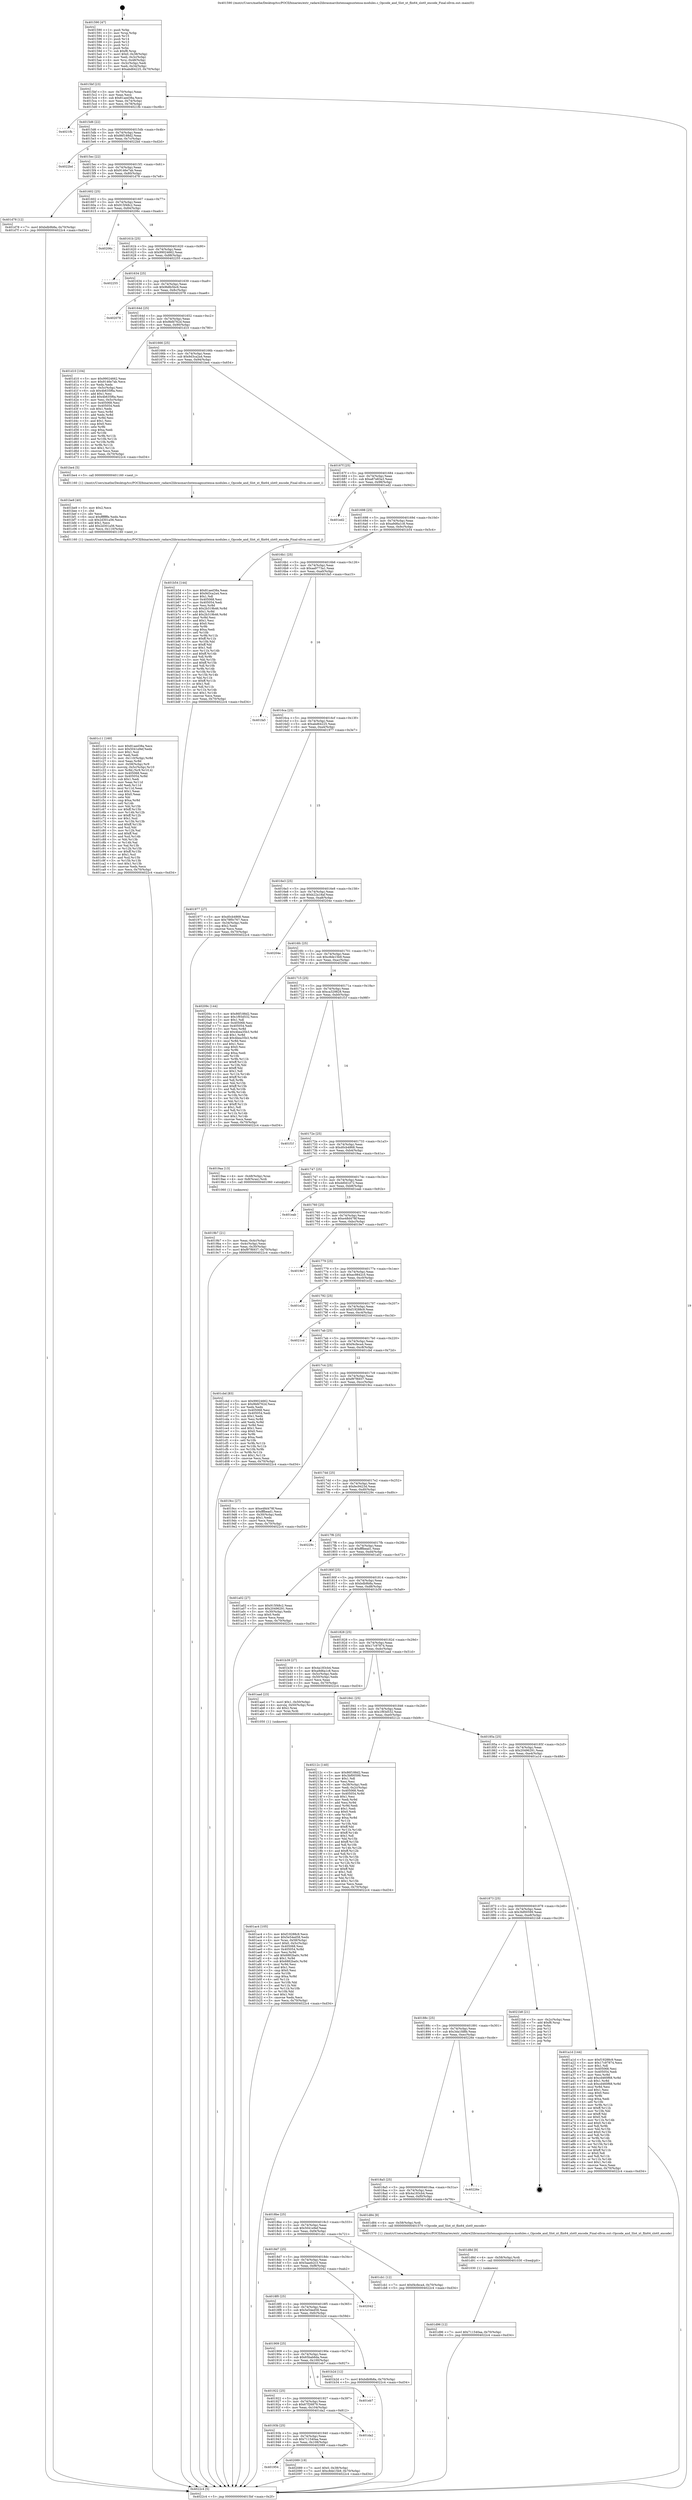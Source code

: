 digraph "0x401590" {
  label = "0x401590 (/mnt/c/Users/mathe/Desktop/tcc/POCII/binaries/extr_radare2librasmarchxtensagnuxtensa-modules.c_Opcode_and_Slot_xt_flix64_slot0_encode_Final-ollvm.out::main(0))"
  labelloc = "t"
  node[shape=record]

  Entry [label="",width=0.3,height=0.3,shape=circle,fillcolor=black,style=filled]
  "0x4015bf" [label="{
     0x4015bf [23]\l
     | [instrs]\l
     &nbsp;&nbsp;0x4015bf \<+3\>: mov -0x70(%rbp),%eax\l
     &nbsp;&nbsp;0x4015c2 \<+2\>: mov %eax,%ecx\l
     &nbsp;&nbsp;0x4015c4 \<+6\>: sub $0x81aed38a,%ecx\l
     &nbsp;&nbsp;0x4015ca \<+3\>: mov %eax,-0x74(%rbp)\l
     &nbsp;&nbsp;0x4015cd \<+3\>: mov %ecx,-0x78(%rbp)\l
     &nbsp;&nbsp;0x4015d0 \<+6\>: je 00000000004021fb \<main+0xc6b\>\l
  }"]
  "0x4021fb" [label="{
     0x4021fb\l
  }", style=dashed]
  "0x4015d6" [label="{
     0x4015d6 [22]\l
     | [instrs]\l
     &nbsp;&nbsp;0x4015d6 \<+5\>: jmp 00000000004015db \<main+0x4b\>\l
     &nbsp;&nbsp;0x4015db \<+3\>: mov -0x74(%rbp),%eax\l
     &nbsp;&nbsp;0x4015de \<+5\>: sub $0x86f188d2,%eax\l
     &nbsp;&nbsp;0x4015e3 \<+3\>: mov %eax,-0x7c(%rbp)\l
     &nbsp;&nbsp;0x4015e6 \<+6\>: je 00000000004022bd \<main+0xd2d\>\l
  }"]
  Exit [label="",width=0.3,height=0.3,shape=circle,fillcolor=black,style=filled,peripheries=2]
  "0x4022bd" [label="{
     0x4022bd\l
  }", style=dashed]
  "0x4015ec" [label="{
     0x4015ec [22]\l
     | [instrs]\l
     &nbsp;&nbsp;0x4015ec \<+5\>: jmp 00000000004015f1 \<main+0x61\>\l
     &nbsp;&nbsp;0x4015f1 \<+3\>: mov -0x74(%rbp),%eax\l
     &nbsp;&nbsp;0x4015f4 \<+5\>: sub $0x9146e7ab,%eax\l
     &nbsp;&nbsp;0x4015f9 \<+3\>: mov %eax,-0x80(%rbp)\l
     &nbsp;&nbsp;0x4015fc \<+6\>: je 0000000000401d78 \<main+0x7e8\>\l
  }"]
  "0x401954" [label="{
     0x401954\l
  }", style=dashed]
  "0x401d78" [label="{
     0x401d78 [12]\l
     | [instrs]\l
     &nbsp;&nbsp;0x401d78 \<+7\>: movl $0xbdb9b8a,-0x70(%rbp)\l
     &nbsp;&nbsp;0x401d7f \<+5\>: jmp 00000000004022c4 \<main+0xd34\>\l
  }"]
  "0x401602" [label="{
     0x401602 [25]\l
     | [instrs]\l
     &nbsp;&nbsp;0x401602 \<+5\>: jmp 0000000000401607 \<main+0x77\>\l
     &nbsp;&nbsp;0x401607 \<+3\>: mov -0x74(%rbp),%eax\l
     &nbsp;&nbsp;0x40160a \<+5\>: sub $0x915f48c2,%eax\l
     &nbsp;&nbsp;0x40160f \<+6\>: mov %eax,-0x84(%rbp)\l
     &nbsp;&nbsp;0x401615 \<+6\>: je 000000000040206c \<main+0xadc\>\l
  }"]
  "0x402089" [label="{
     0x402089 [19]\l
     | [instrs]\l
     &nbsp;&nbsp;0x402089 \<+7\>: movl $0x0,-0x38(%rbp)\l
     &nbsp;&nbsp;0x402090 \<+7\>: movl $0xc8de15b9,-0x70(%rbp)\l
     &nbsp;&nbsp;0x402097 \<+5\>: jmp 00000000004022c4 \<main+0xd34\>\l
  }"]
  "0x40206c" [label="{
     0x40206c\l
  }", style=dashed]
  "0x40161b" [label="{
     0x40161b [25]\l
     | [instrs]\l
     &nbsp;&nbsp;0x40161b \<+5\>: jmp 0000000000401620 \<main+0x90\>\l
     &nbsp;&nbsp;0x401620 \<+3\>: mov -0x74(%rbp),%eax\l
     &nbsp;&nbsp;0x401623 \<+5\>: sub $0x99024662,%eax\l
     &nbsp;&nbsp;0x401628 \<+6\>: mov %eax,-0x88(%rbp)\l
     &nbsp;&nbsp;0x40162e \<+6\>: je 0000000000402255 \<main+0xcc5\>\l
  }"]
  "0x40193b" [label="{
     0x40193b [25]\l
     | [instrs]\l
     &nbsp;&nbsp;0x40193b \<+5\>: jmp 0000000000401940 \<main+0x3b0\>\l
     &nbsp;&nbsp;0x401940 \<+3\>: mov -0x74(%rbp),%eax\l
     &nbsp;&nbsp;0x401943 \<+5\>: sub $0x711540aa,%eax\l
     &nbsp;&nbsp;0x401948 \<+6\>: mov %eax,-0x108(%rbp)\l
     &nbsp;&nbsp;0x40194e \<+6\>: je 0000000000402089 \<main+0xaf9\>\l
  }"]
  "0x402255" [label="{
     0x402255\l
  }", style=dashed]
  "0x401634" [label="{
     0x401634 [25]\l
     | [instrs]\l
     &nbsp;&nbsp;0x401634 \<+5\>: jmp 0000000000401639 \<main+0xa9\>\l
     &nbsp;&nbsp;0x401639 \<+3\>: mov -0x74(%rbp),%eax\l
     &nbsp;&nbsp;0x40163c \<+5\>: sub $0x9b8b5bc6,%eax\l
     &nbsp;&nbsp;0x401641 \<+6\>: mov %eax,-0x8c(%rbp)\l
     &nbsp;&nbsp;0x401647 \<+6\>: je 0000000000402078 \<main+0xae8\>\l
  }"]
  "0x401da2" [label="{
     0x401da2\l
  }", style=dashed]
  "0x402078" [label="{
     0x402078\l
  }", style=dashed]
  "0x40164d" [label="{
     0x40164d [25]\l
     | [instrs]\l
     &nbsp;&nbsp;0x40164d \<+5\>: jmp 0000000000401652 \<main+0xc2\>\l
     &nbsp;&nbsp;0x401652 \<+3\>: mov -0x74(%rbp),%eax\l
     &nbsp;&nbsp;0x401655 \<+5\>: sub $0x9bfd762d,%eax\l
     &nbsp;&nbsp;0x40165a \<+6\>: mov %eax,-0x90(%rbp)\l
     &nbsp;&nbsp;0x401660 \<+6\>: je 0000000000401d10 \<main+0x780\>\l
  }"]
  "0x401922" [label="{
     0x401922 [25]\l
     | [instrs]\l
     &nbsp;&nbsp;0x401922 \<+5\>: jmp 0000000000401927 \<main+0x397\>\l
     &nbsp;&nbsp;0x401927 \<+3\>: mov -0x74(%rbp),%eax\l
     &nbsp;&nbsp;0x40192a \<+5\>: sub $0x67f26879,%eax\l
     &nbsp;&nbsp;0x40192f \<+6\>: mov %eax,-0x104(%rbp)\l
     &nbsp;&nbsp;0x401935 \<+6\>: je 0000000000401da2 \<main+0x812\>\l
  }"]
  "0x401d10" [label="{
     0x401d10 [104]\l
     | [instrs]\l
     &nbsp;&nbsp;0x401d10 \<+5\>: mov $0x99024662,%eax\l
     &nbsp;&nbsp;0x401d15 \<+5\>: mov $0x9146e7ab,%ecx\l
     &nbsp;&nbsp;0x401d1a \<+2\>: xor %edx,%edx\l
     &nbsp;&nbsp;0x401d1c \<+3\>: mov -0x5c(%rbp),%esi\l
     &nbsp;&nbsp;0x401d1f \<+6\>: sub $0x4b635f6a,%esi\l
     &nbsp;&nbsp;0x401d25 \<+3\>: add $0x1,%esi\l
     &nbsp;&nbsp;0x401d28 \<+6\>: add $0x4b635f6a,%esi\l
     &nbsp;&nbsp;0x401d2e \<+3\>: mov %esi,-0x5c(%rbp)\l
     &nbsp;&nbsp;0x401d31 \<+7\>: mov 0x405068,%esi\l
     &nbsp;&nbsp;0x401d38 \<+7\>: mov 0x405054,%edi\l
     &nbsp;&nbsp;0x401d3f \<+3\>: sub $0x1,%edx\l
     &nbsp;&nbsp;0x401d42 \<+3\>: mov %esi,%r8d\l
     &nbsp;&nbsp;0x401d45 \<+3\>: add %edx,%r8d\l
     &nbsp;&nbsp;0x401d48 \<+4\>: imul %r8d,%esi\l
     &nbsp;&nbsp;0x401d4c \<+3\>: and $0x1,%esi\l
     &nbsp;&nbsp;0x401d4f \<+3\>: cmp $0x0,%esi\l
     &nbsp;&nbsp;0x401d52 \<+4\>: sete %r9b\l
     &nbsp;&nbsp;0x401d56 \<+3\>: cmp $0xa,%edi\l
     &nbsp;&nbsp;0x401d59 \<+4\>: setl %r10b\l
     &nbsp;&nbsp;0x401d5d \<+3\>: mov %r9b,%r11b\l
     &nbsp;&nbsp;0x401d60 \<+3\>: and %r10b,%r11b\l
     &nbsp;&nbsp;0x401d63 \<+3\>: xor %r10b,%r9b\l
     &nbsp;&nbsp;0x401d66 \<+3\>: or %r9b,%r11b\l
     &nbsp;&nbsp;0x401d69 \<+4\>: test $0x1,%r11b\l
     &nbsp;&nbsp;0x401d6d \<+3\>: cmovne %ecx,%eax\l
     &nbsp;&nbsp;0x401d70 \<+3\>: mov %eax,-0x70(%rbp)\l
     &nbsp;&nbsp;0x401d73 \<+5\>: jmp 00000000004022c4 \<main+0xd34\>\l
  }"]
  "0x401666" [label="{
     0x401666 [25]\l
     | [instrs]\l
     &nbsp;&nbsp;0x401666 \<+5\>: jmp 000000000040166b \<main+0xdb\>\l
     &nbsp;&nbsp;0x40166b \<+3\>: mov -0x74(%rbp),%eax\l
     &nbsp;&nbsp;0x40166e \<+5\>: sub $0x9d3ca2a4,%eax\l
     &nbsp;&nbsp;0x401673 \<+6\>: mov %eax,-0x94(%rbp)\l
     &nbsp;&nbsp;0x401679 \<+6\>: je 0000000000401be4 \<main+0x654\>\l
  }"]
  "0x401eb7" [label="{
     0x401eb7\l
  }", style=dashed]
  "0x401be4" [label="{
     0x401be4 [5]\l
     | [instrs]\l
     &nbsp;&nbsp;0x401be4 \<+5\>: call 0000000000401160 \<next_i\>\l
     | [calls]\l
     &nbsp;&nbsp;0x401160 \{1\} (/mnt/c/Users/mathe/Desktop/tcc/POCII/binaries/extr_radare2librasmarchxtensagnuxtensa-modules.c_Opcode_and_Slot_xt_flix64_slot0_encode_Final-ollvm.out::next_i)\l
  }"]
  "0x40167f" [label="{
     0x40167f [25]\l
     | [instrs]\l
     &nbsp;&nbsp;0x40167f \<+5\>: jmp 0000000000401684 \<main+0xf4\>\l
     &nbsp;&nbsp;0x401684 \<+3\>: mov -0x74(%rbp),%eax\l
     &nbsp;&nbsp;0x401687 \<+5\>: sub $0xa87e83a3,%eax\l
     &nbsp;&nbsp;0x40168c \<+6\>: mov %eax,-0x98(%rbp)\l
     &nbsp;&nbsp;0x401692 \<+6\>: je 0000000000401ed2 \<main+0x942\>\l
  }"]
  "0x401d96" [label="{
     0x401d96 [12]\l
     | [instrs]\l
     &nbsp;&nbsp;0x401d96 \<+7\>: movl $0x711540aa,-0x70(%rbp)\l
     &nbsp;&nbsp;0x401d9d \<+5\>: jmp 00000000004022c4 \<main+0xd34\>\l
  }"]
  "0x401ed2" [label="{
     0x401ed2\l
  }", style=dashed]
  "0x401698" [label="{
     0x401698 [25]\l
     | [instrs]\l
     &nbsp;&nbsp;0x401698 \<+5\>: jmp 000000000040169d \<main+0x10d\>\l
     &nbsp;&nbsp;0x40169d \<+3\>: mov -0x74(%rbp),%eax\l
     &nbsp;&nbsp;0x4016a0 \<+5\>: sub $0xa9d6a1c8,%eax\l
     &nbsp;&nbsp;0x4016a5 \<+6\>: mov %eax,-0x9c(%rbp)\l
     &nbsp;&nbsp;0x4016ab \<+6\>: je 0000000000401b54 \<main+0x5c4\>\l
  }"]
  "0x401d8d" [label="{
     0x401d8d [9]\l
     | [instrs]\l
     &nbsp;&nbsp;0x401d8d \<+4\>: mov -0x58(%rbp),%rdi\l
     &nbsp;&nbsp;0x401d91 \<+5\>: call 0000000000401030 \<free@plt\>\l
     | [calls]\l
     &nbsp;&nbsp;0x401030 \{1\} (unknown)\l
  }"]
  "0x401b54" [label="{
     0x401b54 [144]\l
     | [instrs]\l
     &nbsp;&nbsp;0x401b54 \<+5\>: mov $0x81aed38a,%eax\l
     &nbsp;&nbsp;0x401b59 \<+5\>: mov $0x9d3ca2a4,%ecx\l
     &nbsp;&nbsp;0x401b5e \<+2\>: mov $0x1,%dl\l
     &nbsp;&nbsp;0x401b60 \<+7\>: mov 0x405068,%esi\l
     &nbsp;&nbsp;0x401b67 \<+7\>: mov 0x405054,%edi\l
     &nbsp;&nbsp;0x401b6e \<+3\>: mov %esi,%r8d\l
     &nbsp;&nbsp;0x401b71 \<+7\>: sub $0x2b319b46,%r8d\l
     &nbsp;&nbsp;0x401b78 \<+4\>: sub $0x1,%r8d\l
     &nbsp;&nbsp;0x401b7c \<+7\>: add $0x2b319b46,%r8d\l
     &nbsp;&nbsp;0x401b83 \<+4\>: imul %r8d,%esi\l
     &nbsp;&nbsp;0x401b87 \<+3\>: and $0x1,%esi\l
     &nbsp;&nbsp;0x401b8a \<+3\>: cmp $0x0,%esi\l
     &nbsp;&nbsp;0x401b8d \<+4\>: sete %r9b\l
     &nbsp;&nbsp;0x401b91 \<+3\>: cmp $0xa,%edi\l
     &nbsp;&nbsp;0x401b94 \<+4\>: setl %r10b\l
     &nbsp;&nbsp;0x401b98 \<+3\>: mov %r9b,%r11b\l
     &nbsp;&nbsp;0x401b9b \<+4\>: xor $0xff,%r11b\l
     &nbsp;&nbsp;0x401b9f \<+3\>: mov %r10b,%bl\l
     &nbsp;&nbsp;0x401ba2 \<+3\>: xor $0xff,%bl\l
     &nbsp;&nbsp;0x401ba5 \<+3\>: xor $0x1,%dl\l
     &nbsp;&nbsp;0x401ba8 \<+3\>: mov %r11b,%r14b\l
     &nbsp;&nbsp;0x401bab \<+4\>: and $0xff,%r14b\l
     &nbsp;&nbsp;0x401baf \<+3\>: and %dl,%r9b\l
     &nbsp;&nbsp;0x401bb2 \<+3\>: mov %bl,%r15b\l
     &nbsp;&nbsp;0x401bb5 \<+4\>: and $0xff,%r15b\l
     &nbsp;&nbsp;0x401bb9 \<+3\>: and %dl,%r10b\l
     &nbsp;&nbsp;0x401bbc \<+3\>: or %r9b,%r14b\l
     &nbsp;&nbsp;0x401bbf \<+3\>: or %r10b,%r15b\l
     &nbsp;&nbsp;0x401bc2 \<+3\>: xor %r15b,%r14b\l
     &nbsp;&nbsp;0x401bc5 \<+3\>: or %bl,%r11b\l
     &nbsp;&nbsp;0x401bc8 \<+4\>: xor $0xff,%r11b\l
     &nbsp;&nbsp;0x401bcc \<+3\>: or $0x1,%dl\l
     &nbsp;&nbsp;0x401bcf \<+3\>: and %dl,%r11b\l
     &nbsp;&nbsp;0x401bd2 \<+3\>: or %r11b,%r14b\l
     &nbsp;&nbsp;0x401bd5 \<+4\>: test $0x1,%r14b\l
     &nbsp;&nbsp;0x401bd9 \<+3\>: cmovne %ecx,%eax\l
     &nbsp;&nbsp;0x401bdc \<+3\>: mov %eax,-0x70(%rbp)\l
     &nbsp;&nbsp;0x401bdf \<+5\>: jmp 00000000004022c4 \<main+0xd34\>\l
  }"]
  "0x4016b1" [label="{
     0x4016b1 [25]\l
     | [instrs]\l
     &nbsp;&nbsp;0x4016b1 \<+5\>: jmp 00000000004016b6 \<main+0x126\>\l
     &nbsp;&nbsp;0x4016b6 \<+3\>: mov -0x74(%rbp),%eax\l
     &nbsp;&nbsp;0x4016b9 \<+5\>: sub $0xaa9773a1,%eax\l
     &nbsp;&nbsp;0x4016be \<+6\>: mov %eax,-0xa0(%rbp)\l
     &nbsp;&nbsp;0x4016c4 \<+6\>: je 0000000000401fa5 \<main+0xa15\>\l
  }"]
  "0x401c11" [label="{
     0x401c11 [160]\l
     | [instrs]\l
     &nbsp;&nbsp;0x401c11 \<+5\>: mov $0x81aed38a,%ecx\l
     &nbsp;&nbsp;0x401c16 \<+5\>: mov $0x5041e9ef,%edx\l
     &nbsp;&nbsp;0x401c1b \<+3\>: mov $0x1,%sil\l
     &nbsp;&nbsp;0x401c1e \<+2\>: xor %edi,%edi\l
     &nbsp;&nbsp;0x401c20 \<+7\>: mov -0x110(%rbp),%r8d\l
     &nbsp;&nbsp;0x401c27 \<+4\>: imul %eax,%r8d\l
     &nbsp;&nbsp;0x401c2b \<+4\>: mov -0x58(%rbp),%r9\l
     &nbsp;&nbsp;0x401c2f \<+4\>: movslq -0x5c(%rbp),%r10\l
     &nbsp;&nbsp;0x401c33 \<+4\>: mov %r8d,(%r9,%r10,4)\l
     &nbsp;&nbsp;0x401c37 \<+7\>: mov 0x405068,%eax\l
     &nbsp;&nbsp;0x401c3e \<+8\>: mov 0x405054,%r8d\l
     &nbsp;&nbsp;0x401c46 \<+3\>: sub $0x1,%edi\l
     &nbsp;&nbsp;0x401c49 \<+3\>: mov %eax,%r11d\l
     &nbsp;&nbsp;0x401c4c \<+3\>: add %edi,%r11d\l
     &nbsp;&nbsp;0x401c4f \<+4\>: imul %r11d,%eax\l
     &nbsp;&nbsp;0x401c53 \<+3\>: and $0x1,%eax\l
     &nbsp;&nbsp;0x401c56 \<+3\>: cmp $0x0,%eax\l
     &nbsp;&nbsp;0x401c59 \<+3\>: sete %bl\l
     &nbsp;&nbsp;0x401c5c \<+4\>: cmp $0xa,%r8d\l
     &nbsp;&nbsp;0x401c60 \<+4\>: setl %r14b\l
     &nbsp;&nbsp;0x401c64 \<+3\>: mov %bl,%r15b\l
     &nbsp;&nbsp;0x401c67 \<+4\>: xor $0xff,%r15b\l
     &nbsp;&nbsp;0x401c6b \<+3\>: mov %r14b,%r12b\l
     &nbsp;&nbsp;0x401c6e \<+4\>: xor $0xff,%r12b\l
     &nbsp;&nbsp;0x401c72 \<+4\>: xor $0x1,%sil\l
     &nbsp;&nbsp;0x401c76 \<+3\>: mov %r15b,%r13b\l
     &nbsp;&nbsp;0x401c79 \<+4\>: and $0xff,%r13b\l
     &nbsp;&nbsp;0x401c7d \<+3\>: and %sil,%bl\l
     &nbsp;&nbsp;0x401c80 \<+3\>: mov %r12b,%al\l
     &nbsp;&nbsp;0x401c83 \<+2\>: and $0xff,%al\l
     &nbsp;&nbsp;0x401c85 \<+3\>: and %sil,%r14b\l
     &nbsp;&nbsp;0x401c88 \<+3\>: or %bl,%r13b\l
     &nbsp;&nbsp;0x401c8b \<+3\>: or %r14b,%al\l
     &nbsp;&nbsp;0x401c8e \<+3\>: xor %al,%r13b\l
     &nbsp;&nbsp;0x401c91 \<+3\>: or %r12b,%r15b\l
     &nbsp;&nbsp;0x401c94 \<+4\>: xor $0xff,%r15b\l
     &nbsp;&nbsp;0x401c98 \<+4\>: or $0x1,%sil\l
     &nbsp;&nbsp;0x401c9c \<+3\>: and %sil,%r15b\l
     &nbsp;&nbsp;0x401c9f \<+3\>: or %r15b,%r13b\l
     &nbsp;&nbsp;0x401ca2 \<+4\>: test $0x1,%r13b\l
     &nbsp;&nbsp;0x401ca6 \<+3\>: cmovne %edx,%ecx\l
     &nbsp;&nbsp;0x401ca9 \<+3\>: mov %ecx,-0x70(%rbp)\l
     &nbsp;&nbsp;0x401cac \<+5\>: jmp 00000000004022c4 \<main+0xd34\>\l
  }"]
  "0x401fa5" [label="{
     0x401fa5\l
  }", style=dashed]
  "0x4016ca" [label="{
     0x4016ca [25]\l
     | [instrs]\l
     &nbsp;&nbsp;0x4016ca \<+5\>: jmp 00000000004016cf \<main+0x13f\>\l
     &nbsp;&nbsp;0x4016cf \<+3\>: mov -0x74(%rbp),%eax\l
     &nbsp;&nbsp;0x4016d2 \<+5\>: sub $0xabd64225,%eax\l
     &nbsp;&nbsp;0x4016d7 \<+6\>: mov %eax,-0xa4(%rbp)\l
     &nbsp;&nbsp;0x4016dd \<+6\>: je 0000000000401977 \<main+0x3e7\>\l
  }"]
  "0x401be9" [label="{
     0x401be9 [40]\l
     | [instrs]\l
     &nbsp;&nbsp;0x401be9 \<+5\>: mov $0x2,%ecx\l
     &nbsp;&nbsp;0x401bee \<+1\>: cltd\l
     &nbsp;&nbsp;0x401bef \<+2\>: idiv %ecx\l
     &nbsp;&nbsp;0x401bf1 \<+6\>: imul $0xfffffffe,%edx,%ecx\l
     &nbsp;&nbsp;0x401bf7 \<+6\>: sub $0x2d301a56,%ecx\l
     &nbsp;&nbsp;0x401bfd \<+3\>: add $0x1,%ecx\l
     &nbsp;&nbsp;0x401c00 \<+6\>: add $0x2d301a56,%ecx\l
     &nbsp;&nbsp;0x401c06 \<+6\>: mov %ecx,-0x110(%rbp)\l
     &nbsp;&nbsp;0x401c0c \<+5\>: call 0000000000401160 \<next_i\>\l
     | [calls]\l
     &nbsp;&nbsp;0x401160 \{1\} (/mnt/c/Users/mathe/Desktop/tcc/POCII/binaries/extr_radare2librasmarchxtensagnuxtensa-modules.c_Opcode_and_Slot_xt_flix64_slot0_encode_Final-ollvm.out::next_i)\l
  }"]
  "0x401977" [label="{
     0x401977 [27]\l
     | [instrs]\l
     &nbsp;&nbsp;0x401977 \<+5\>: mov $0xd0cb4868,%eax\l
     &nbsp;&nbsp;0x40197c \<+5\>: mov $0x78f0c767,%ecx\l
     &nbsp;&nbsp;0x401981 \<+3\>: mov -0x34(%rbp),%edx\l
     &nbsp;&nbsp;0x401984 \<+3\>: cmp $0x2,%edx\l
     &nbsp;&nbsp;0x401987 \<+3\>: cmovne %ecx,%eax\l
     &nbsp;&nbsp;0x40198a \<+3\>: mov %eax,-0x70(%rbp)\l
     &nbsp;&nbsp;0x40198d \<+5\>: jmp 00000000004022c4 \<main+0xd34\>\l
  }"]
  "0x4016e3" [label="{
     0x4016e3 [25]\l
     | [instrs]\l
     &nbsp;&nbsp;0x4016e3 \<+5\>: jmp 00000000004016e8 \<main+0x158\>\l
     &nbsp;&nbsp;0x4016e8 \<+3\>: mov -0x74(%rbp),%eax\l
     &nbsp;&nbsp;0x4016eb \<+5\>: sub $0xb22a18af,%eax\l
     &nbsp;&nbsp;0x4016f0 \<+6\>: mov %eax,-0xa8(%rbp)\l
     &nbsp;&nbsp;0x4016f6 \<+6\>: je 000000000040204e \<main+0xabe\>\l
  }"]
  "0x4022c4" [label="{
     0x4022c4 [5]\l
     | [instrs]\l
     &nbsp;&nbsp;0x4022c4 \<+5\>: jmp 00000000004015bf \<main+0x2f\>\l
  }"]
  "0x401590" [label="{
     0x401590 [47]\l
     | [instrs]\l
     &nbsp;&nbsp;0x401590 \<+1\>: push %rbp\l
     &nbsp;&nbsp;0x401591 \<+3\>: mov %rsp,%rbp\l
     &nbsp;&nbsp;0x401594 \<+2\>: push %r15\l
     &nbsp;&nbsp;0x401596 \<+2\>: push %r14\l
     &nbsp;&nbsp;0x401598 \<+2\>: push %r13\l
     &nbsp;&nbsp;0x40159a \<+2\>: push %r12\l
     &nbsp;&nbsp;0x40159c \<+1\>: push %rbx\l
     &nbsp;&nbsp;0x40159d \<+7\>: sub $0xf8,%rsp\l
     &nbsp;&nbsp;0x4015a4 \<+7\>: movl $0x0,-0x38(%rbp)\l
     &nbsp;&nbsp;0x4015ab \<+3\>: mov %edi,-0x3c(%rbp)\l
     &nbsp;&nbsp;0x4015ae \<+4\>: mov %rsi,-0x48(%rbp)\l
     &nbsp;&nbsp;0x4015b2 \<+3\>: mov -0x3c(%rbp),%edi\l
     &nbsp;&nbsp;0x4015b5 \<+3\>: mov %edi,-0x34(%rbp)\l
     &nbsp;&nbsp;0x4015b8 \<+7\>: movl $0xabd64225,-0x70(%rbp)\l
  }"]
  "0x401909" [label="{
     0x401909 [25]\l
     | [instrs]\l
     &nbsp;&nbsp;0x401909 \<+5\>: jmp 000000000040190e \<main+0x37e\>\l
     &nbsp;&nbsp;0x40190e \<+3\>: mov -0x74(%rbp),%eax\l
     &nbsp;&nbsp;0x401911 \<+5\>: sub $0x65bab6da,%eax\l
     &nbsp;&nbsp;0x401916 \<+6\>: mov %eax,-0x100(%rbp)\l
     &nbsp;&nbsp;0x40191c \<+6\>: je 0000000000401eb7 \<main+0x927\>\l
  }"]
  "0x40204e" [label="{
     0x40204e\l
  }", style=dashed]
  "0x4016fc" [label="{
     0x4016fc [25]\l
     | [instrs]\l
     &nbsp;&nbsp;0x4016fc \<+5\>: jmp 0000000000401701 \<main+0x171\>\l
     &nbsp;&nbsp;0x401701 \<+3\>: mov -0x74(%rbp),%eax\l
     &nbsp;&nbsp;0x401704 \<+5\>: sub $0xc8de15b9,%eax\l
     &nbsp;&nbsp;0x401709 \<+6\>: mov %eax,-0xac(%rbp)\l
     &nbsp;&nbsp;0x40170f \<+6\>: je 000000000040209c \<main+0xb0c\>\l
  }"]
  "0x401b2d" [label="{
     0x401b2d [12]\l
     | [instrs]\l
     &nbsp;&nbsp;0x401b2d \<+7\>: movl $0xbdb9b8a,-0x70(%rbp)\l
     &nbsp;&nbsp;0x401b34 \<+5\>: jmp 00000000004022c4 \<main+0xd34\>\l
  }"]
  "0x40209c" [label="{
     0x40209c [144]\l
     | [instrs]\l
     &nbsp;&nbsp;0x40209c \<+5\>: mov $0x86f188d2,%eax\l
     &nbsp;&nbsp;0x4020a1 \<+5\>: mov $0x1f93d532,%ecx\l
     &nbsp;&nbsp;0x4020a6 \<+2\>: mov $0x1,%dl\l
     &nbsp;&nbsp;0x4020a8 \<+7\>: mov 0x405068,%esi\l
     &nbsp;&nbsp;0x4020af \<+7\>: mov 0x405054,%edi\l
     &nbsp;&nbsp;0x4020b6 \<+3\>: mov %esi,%r8d\l
     &nbsp;&nbsp;0x4020b9 \<+7\>: add $0x4bea35b3,%r8d\l
     &nbsp;&nbsp;0x4020c0 \<+4\>: sub $0x1,%r8d\l
     &nbsp;&nbsp;0x4020c4 \<+7\>: sub $0x4bea35b3,%r8d\l
     &nbsp;&nbsp;0x4020cb \<+4\>: imul %r8d,%esi\l
     &nbsp;&nbsp;0x4020cf \<+3\>: and $0x1,%esi\l
     &nbsp;&nbsp;0x4020d2 \<+3\>: cmp $0x0,%esi\l
     &nbsp;&nbsp;0x4020d5 \<+4\>: sete %r9b\l
     &nbsp;&nbsp;0x4020d9 \<+3\>: cmp $0xa,%edi\l
     &nbsp;&nbsp;0x4020dc \<+4\>: setl %r10b\l
     &nbsp;&nbsp;0x4020e0 \<+3\>: mov %r9b,%r11b\l
     &nbsp;&nbsp;0x4020e3 \<+4\>: xor $0xff,%r11b\l
     &nbsp;&nbsp;0x4020e7 \<+3\>: mov %r10b,%bl\l
     &nbsp;&nbsp;0x4020ea \<+3\>: xor $0xff,%bl\l
     &nbsp;&nbsp;0x4020ed \<+3\>: xor $0x1,%dl\l
     &nbsp;&nbsp;0x4020f0 \<+3\>: mov %r11b,%r14b\l
     &nbsp;&nbsp;0x4020f3 \<+4\>: and $0xff,%r14b\l
     &nbsp;&nbsp;0x4020f7 \<+3\>: and %dl,%r9b\l
     &nbsp;&nbsp;0x4020fa \<+3\>: mov %bl,%r15b\l
     &nbsp;&nbsp;0x4020fd \<+4\>: and $0xff,%r15b\l
     &nbsp;&nbsp;0x402101 \<+3\>: and %dl,%r10b\l
     &nbsp;&nbsp;0x402104 \<+3\>: or %r9b,%r14b\l
     &nbsp;&nbsp;0x402107 \<+3\>: or %r10b,%r15b\l
     &nbsp;&nbsp;0x40210a \<+3\>: xor %r15b,%r14b\l
     &nbsp;&nbsp;0x40210d \<+3\>: or %bl,%r11b\l
     &nbsp;&nbsp;0x402110 \<+4\>: xor $0xff,%r11b\l
     &nbsp;&nbsp;0x402114 \<+3\>: or $0x1,%dl\l
     &nbsp;&nbsp;0x402117 \<+3\>: and %dl,%r11b\l
     &nbsp;&nbsp;0x40211a \<+3\>: or %r11b,%r14b\l
     &nbsp;&nbsp;0x40211d \<+4\>: test $0x1,%r14b\l
     &nbsp;&nbsp;0x402121 \<+3\>: cmovne %ecx,%eax\l
     &nbsp;&nbsp;0x402124 \<+3\>: mov %eax,-0x70(%rbp)\l
     &nbsp;&nbsp;0x402127 \<+5\>: jmp 00000000004022c4 \<main+0xd34\>\l
  }"]
  "0x401715" [label="{
     0x401715 [25]\l
     | [instrs]\l
     &nbsp;&nbsp;0x401715 \<+5\>: jmp 000000000040171a \<main+0x18a\>\l
     &nbsp;&nbsp;0x40171a \<+3\>: mov -0x74(%rbp),%eax\l
     &nbsp;&nbsp;0x40171d \<+5\>: sub $0xca329828,%eax\l
     &nbsp;&nbsp;0x401722 \<+6\>: mov %eax,-0xb0(%rbp)\l
     &nbsp;&nbsp;0x401728 \<+6\>: je 0000000000401f1f \<main+0x98f\>\l
  }"]
  "0x4018f0" [label="{
     0x4018f0 [25]\l
     | [instrs]\l
     &nbsp;&nbsp;0x4018f0 \<+5\>: jmp 00000000004018f5 \<main+0x365\>\l
     &nbsp;&nbsp;0x4018f5 \<+3\>: mov -0x74(%rbp),%eax\l
     &nbsp;&nbsp;0x4018f8 \<+5\>: sub $0x5e54ed58,%eax\l
     &nbsp;&nbsp;0x4018fd \<+6\>: mov %eax,-0xfc(%rbp)\l
     &nbsp;&nbsp;0x401903 \<+6\>: je 0000000000401b2d \<main+0x59d\>\l
  }"]
  "0x401f1f" [label="{
     0x401f1f\l
  }", style=dashed]
  "0x40172e" [label="{
     0x40172e [25]\l
     | [instrs]\l
     &nbsp;&nbsp;0x40172e \<+5\>: jmp 0000000000401733 \<main+0x1a3\>\l
     &nbsp;&nbsp;0x401733 \<+3\>: mov -0x74(%rbp),%eax\l
     &nbsp;&nbsp;0x401736 \<+5\>: sub $0xd0cb4868,%eax\l
     &nbsp;&nbsp;0x40173b \<+6\>: mov %eax,-0xb4(%rbp)\l
     &nbsp;&nbsp;0x401741 \<+6\>: je 00000000004019aa \<main+0x41a\>\l
  }"]
  "0x402042" [label="{
     0x402042\l
  }", style=dashed]
  "0x4019aa" [label="{
     0x4019aa [13]\l
     | [instrs]\l
     &nbsp;&nbsp;0x4019aa \<+4\>: mov -0x48(%rbp),%rax\l
     &nbsp;&nbsp;0x4019ae \<+4\>: mov 0x8(%rax),%rdi\l
     &nbsp;&nbsp;0x4019b2 \<+5\>: call 0000000000401060 \<atoi@plt\>\l
     | [calls]\l
     &nbsp;&nbsp;0x401060 \{1\} (unknown)\l
  }"]
  "0x401747" [label="{
     0x401747 [25]\l
     | [instrs]\l
     &nbsp;&nbsp;0x401747 \<+5\>: jmp 000000000040174c \<main+0x1bc\>\l
     &nbsp;&nbsp;0x40174c \<+3\>: mov -0x74(%rbp),%eax\l
     &nbsp;&nbsp;0x40174f \<+5\>: sub $0xdd0d1d72,%eax\l
     &nbsp;&nbsp;0x401754 \<+6\>: mov %eax,-0xb8(%rbp)\l
     &nbsp;&nbsp;0x40175a \<+6\>: je 0000000000401eab \<main+0x91b\>\l
  }"]
  "0x4019b7" [label="{
     0x4019b7 [21]\l
     | [instrs]\l
     &nbsp;&nbsp;0x4019b7 \<+3\>: mov %eax,-0x4c(%rbp)\l
     &nbsp;&nbsp;0x4019ba \<+3\>: mov -0x4c(%rbp),%eax\l
     &nbsp;&nbsp;0x4019bd \<+3\>: mov %eax,-0x30(%rbp)\l
     &nbsp;&nbsp;0x4019c0 \<+7\>: movl $0xf97f6937,-0x70(%rbp)\l
     &nbsp;&nbsp;0x4019c7 \<+5\>: jmp 00000000004022c4 \<main+0xd34\>\l
  }"]
  "0x4018d7" [label="{
     0x4018d7 [25]\l
     | [instrs]\l
     &nbsp;&nbsp;0x4018d7 \<+5\>: jmp 00000000004018dc \<main+0x34c\>\l
     &nbsp;&nbsp;0x4018dc \<+3\>: mov -0x74(%rbp),%eax\l
     &nbsp;&nbsp;0x4018df \<+5\>: sub $0x5aaeb2c3,%eax\l
     &nbsp;&nbsp;0x4018e4 \<+6\>: mov %eax,-0xf8(%rbp)\l
     &nbsp;&nbsp;0x4018ea \<+6\>: je 0000000000402042 \<main+0xab2\>\l
  }"]
  "0x401eab" [label="{
     0x401eab\l
  }", style=dashed]
  "0x401760" [label="{
     0x401760 [25]\l
     | [instrs]\l
     &nbsp;&nbsp;0x401760 \<+5\>: jmp 0000000000401765 \<main+0x1d5\>\l
     &nbsp;&nbsp;0x401765 \<+3\>: mov -0x74(%rbp),%eax\l
     &nbsp;&nbsp;0x401768 \<+5\>: sub $0xe48d478f,%eax\l
     &nbsp;&nbsp;0x40176d \<+6\>: mov %eax,-0xbc(%rbp)\l
     &nbsp;&nbsp;0x401773 \<+6\>: je 00000000004019e7 \<main+0x457\>\l
  }"]
  "0x401cb1" [label="{
     0x401cb1 [12]\l
     | [instrs]\l
     &nbsp;&nbsp;0x401cb1 \<+7\>: movl $0xf4cfeca4,-0x70(%rbp)\l
     &nbsp;&nbsp;0x401cb8 \<+5\>: jmp 00000000004022c4 \<main+0xd34\>\l
  }"]
  "0x4019e7" [label="{
     0x4019e7\l
  }", style=dashed]
  "0x401779" [label="{
     0x401779 [25]\l
     | [instrs]\l
     &nbsp;&nbsp;0x401779 \<+5\>: jmp 000000000040177e \<main+0x1ee\>\l
     &nbsp;&nbsp;0x40177e \<+3\>: mov -0x74(%rbp),%eax\l
     &nbsp;&nbsp;0x401781 \<+5\>: sub $0xec9842c5,%eax\l
     &nbsp;&nbsp;0x401786 \<+6\>: mov %eax,-0xc0(%rbp)\l
     &nbsp;&nbsp;0x40178c \<+6\>: je 0000000000401e32 \<main+0x8a2\>\l
  }"]
  "0x4018be" [label="{
     0x4018be [25]\l
     | [instrs]\l
     &nbsp;&nbsp;0x4018be \<+5\>: jmp 00000000004018c3 \<main+0x333\>\l
     &nbsp;&nbsp;0x4018c3 \<+3\>: mov -0x74(%rbp),%eax\l
     &nbsp;&nbsp;0x4018c6 \<+5\>: sub $0x5041e9ef,%eax\l
     &nbsp;&nbsp;0x4018cb \<+6\>: mov %eax,-0xf4(%rbp)\l
     &nbsp;&nbsp;0x4018d1 \<+6\>: je 0000000000401cb1 \<main+0x721\>\l
  }"]
  "0x401e32" [label="{
     0x401e32\l
  }", style=dashed]
  "0x401792" [label="{
     0x401792 [25]\l
     | [instrs]\l
     &nbsp;&nbsp;0x401792 \<+5\>: jmp 0000000000401797 \<main+0x207\>\l
     &nbsp;&nbsp;0x401797 \<+3\>: mov -0x74(%rbp),%eax\l
     &nbsp;&nbsp;0x40179a \<+5\>: sub $0xf19288c9,%eax\l
     &nbsp;&nbsp;0x40179f \<+6\>: mov %eax,-0xc4(%rbp)\l
     &nbsp;&nbsp;0x4017a5 \<+6\>: je 00000000004021cd \<main+0xc3d\>\l
  }"]
  "0x401d84" [label="{
     0x401d84 [9]\l
     | [instrs]\l
     &nbsp;&nbsp;0x401d84 \<+4\>: mov -0x58(%rbp),%rdi\l
     &nbsp;&nbsp;0x401d88 \<+5\>: call 0000000000401570 \<Opcode_and_Slot_xt_flix64_slot0_encode\>\l
     | [calls]\l
     &nbsp;&nbsp;0x401570 \{1\} (/mnt/c/Users/mathe/Desktop/tcc/POCII/binaries/extr_radare2librasmarchxtensagnuxtensa-modules.c_Opcode_and_Slot_xt_flix64_slot0_encode_Final-ollvm.out::Opcode_and_Slot_xt_flix64_slot0_encode)\l
  }"]
  "0x4021cd" [label="{
     0x4021cd\l
  }", style=dashed]
  "0x4017ab" [label="{
     0x4017ab [25]\l
     | [instrs]\l
     &nbsp;&nbsp;0x4017ab \<+5\>: jmp 00000000004017b0 \<main+0x220\>\l
     &nbsp;&nbsp;0x4017b0 \<+3\>: mov -0x74(%rbp),%eax\l
     &nbsp;&nbsp;0x4017b3 \<+5\>: sub $0xf4cfeca4,%eax\l
     &nbsp;&nbsp;0x4017b8 \<+6\>: mov %eax,-0xc8(%rbp)\l
     &nbsp;&nbsp;0x4017be \<+6\>: je 0000000000401cbd \<main+0x72d\>\l
  }"]
  "0x4018a5" [label="{
     0x4018a5 [25]\l
     | [instrs]\l
     &nbsp;&nbsp;0x4018a5 \<+5\>: jmp 00000000004018aa \<main+0x31a\>\l
     &nbsp;&nbsp;0x4018aa \<+3\>: mov -0x74(%rbp),%eax\l
     &nbsp;&nbsp;0x4018ad \<+5\>: sub $0x4a183cb4,%eax\l
     &nbsp;&nbsp;0x4018b2 \<+6\>: mov %eax,-0xf0(%rbp)\l
     &nbsp;&nbsp;0x4018b8 \<+6\>: je 0000000000401d84 \<main+0x7f4\>\l
  }"]
  "0x401cbd" [label="{
     0x401cbd [83]\l
     | [instrs]\l
     &nbsp;&nbsp;0x401cbd \<+5\>: mov $0x99024662,%eax\l
     &nbsp;&nbsp;0x401cc2 \<+5\>: mov $0x9bfd762d,%ecx\l
     &nbsp;&nbsp;0x401cc7 \<+2\>: xor %edx,%edx\l
     &nbsp;&nbsp;0x401cc9 \<+7\>: mov 0x405068,%esi\l
     &nbsp;&nbsp;0x401cd0 \<+7\>: mov 0x405054,%edi\l
     &nbsp;&nbsp;0x401cd7 \<+3\>: sub $0x1,%edx\l
     &nbsp;&nbsp;0x401cda \<+3\>: mov %esi,%r8d\l
     &nbsp;&nbsp;0x401cdd \<+3\>: add %edx,%r8d\l
     &nbsp;&nbsp;0x401ce0 \<+4\>: imul %r8d,%esi\l
     &nbsp;&nbsp;0x401ce4 \<+3\>: and $0x1,%esi\l
     &nbsp;&nbsp;0x401ce7 \<+3\>: cmp $0x0,%esi\l
     &nbsp;&nbsp;0x401cea \<+4\>: sete %r9b\l
     &nbsp;&nbsp;0x401cee \<+3\>: cmp $0xa,%edi\l
     &nbsp;&nbsp;0x401cf1 \<+4\>: setl %r10b\l
     &nbsp;&nbsp;0x401cf5 \<+3\>: mov %r9b,%r11b\l
     &nbsp;&nbsp;0x401cf8 \<+3\>: and %r10b,%r11b\l
     &nbsp;&nbsp;0x401cfb \<+3\>: xor %r10b,%r9b\l
     &nbsp;&nbsp;0x401cfe \<+3\>: or %r9b,%r11b\l
     &nbsp;&nbsp;0x401d01 \<+4\>: test $0x1,%r11b\l
     &nbsp;&nbsp;0x401d05 \<+3\>: cmovne %ecx,%eax\l
     &nbsp;&nbsp;0x401d08 \<+3\>: mov %eax,-0x70(%rbp)\l
     &nbsp;&nbsp;0x401d0b \<+5\>: jmp 00000000004022c4 \<main+0xd34\>\l
  }"]
  "0x4017c4" [label="{
     0x4017c4 [25]\l
     | [instrs]\l
     &nbsp;&nbsp;0x4017c4 \<+5\>: jmp 00000000004017c9 \<main+0x239\>\l
     &nbsp;&nbsp;0x4017c9 \<+3\>: mov -0x74(%rbp),%eax\l
     &nbsp;&nbsp;0x4017cc \<+5\>: sub $0xf97f6937,%eax\l
     &nbsp;&nbsp;0x4017d1 \<+6\>: mov %eax,-0xcc(%rbp)\l
     &nbsp;&nbsp;0x4017d7 \<+6\>: je 00000000004019cc \<main+0x43c\>\l
  }"]
  "0x40226e" [label="{
     0x40226e\l
  }", style=dashed]
  "0x4019cc" [label="{
     0x4019cc [27]\l
     | [instrs]\l
     &nbsp;&nbsp;0x4019cc \<+5\>: mov $0xe48d478f,%eax\l
     &nbsp;&nbsp;0x4019d1 \<+5\>: mov $0xfffbead1,%ecx\l
     &nbsp;&nbsp;0x4019d6 \<+3\>: mov -0x30(%rbp),%edx\l
     &nbsp;&nbsp;0x4019d9 \<+3\>: cmp $0x1,%edx\l
     &nbsp;&nbsp;0x4019dc \<+3\>: cmovl %ecx,%eax\l
     &nbsp;&nbsp;0x4019df \<+3\>: mov %eax,-0x70(%rbp)\l
     &nbsp;&nbsp;0x4019e2 \<+5\>: jmp 00000000004022c4 \<main+0xd34\>\l
  }"]
  "0x4017dd" [label="{
     0x4017dd [25]\l
     | [instrs]\l
     &nbsp;&nbsp;0x4017dd \<+5\>: jmp 00000000004017e2 \<main+0x252\>\l
     &nbsp;&nbsp;0x4017e2 \<+3\>: mov -0x74(%rbp),%eax\l
     &nbsp;&nbsp;0x4017e5 \<+5\>: sub $0xfec9423d,%eax\l
     &nbsp;&nbsp;0x4017ea \<+6\>: mov %eax,-0xd0(%rbp)\l
     &nbsp;&nbsp;0x4017f0 \<+6\>: je 000000000040229c \<main+0xd0c\>\l
  }"]
  "0x40188c" [label="{
     0x40188c [25]\l
     | [instrs]\l
     &nbsp;&nbsp;0x40188c \<+5\>: jmp 0000000000401891 \<main+0x301\>\l
     &nbsp;&nbsp;0x401891 \<+3\>: mov -0x74(%rbp),%eax\l
     &nbsp;&nbsp;0x401894 \<+5\>: sub $0x3da1fd8b,%eax\l
     &nbsp;&nbsp;0x401899 \<+6\>: mov %eax,-0xec(%rbp)\l
     &nbsp;&nbsp;0x40189f \<+6\>: je 000000000040226e \<main+0xcde\>\l
  }"]
  "0x40229c" [label="{
     0x40229c\l
  }", style=dashed]
  "0x4017f6" [label="{
     0x4017f6 [25]\l
     | [instrs]\l
     &nbsp;&nbsp;0x4017f6 \<+5\>: jmp 00000000004017fb \<main+0x26b\>\l
     &nbsp;&nbsp;0x4017fb \<+3\>: mov -0x74(%rbp),%eax\l
     &nbsp;&nbsp;0x4017fe \<+5\>: sub $0xfffbead1,%eax\l
     &nbsp;&nbsp;0x401803 \<+6\>: mov %eax,-0xd4(%rbp)\l
     &nbsp;&nbsp;0x401809 \<+6\>: je 0000000000401a02 \<main+0x472\>\l
  }"]
  "0x4021b8" [label="{
     0x4021b8 [21]\l
     | [instrs]\l
     &nbsp;&nbsp;0x4021b8 \<+3\>: mov -0x2c(%rbp),%eax\l
     &nbsp;&nbsp;0x4021bb \<+7\>: add $0xf8,%rsp\l
     &nbsp;&nbsp;0x4021c2 \<+1\>: pop %rbx\l
     &nbsp;&nbsp;0x4021c3 \<+2\>: pop %r12\l
     &nbsp;&nbsp;0x4021c5 \<+2\>: pop %r13\l
     &nbsp;&nbsp;0x4021c7 \<+2\>: pop %r14\l
     &nbsp;&nbsp;0x4021c9 \<+2\>: pop %r15\l
     &nbsp;&nbsp;0x4021cb \<+1\>: pop %rbp\l
     &nbsp;&nbsp;0x4021cc \<+1\>: ret\l
  }"]
  "0x401a02" [label="{
     0x401a02 [27]\l
     | [instrs]\l
     &nbsp;&nbsp;0x401a02 \<+5\>: mov $0x915f48c2,%eax\l
     &nbsp;&nbsp;0x401a07 \<+5\>: mov $0x20496291,%ecx\l
     &nbsp;&nbsp;0x401a0c \<+3\>: mov -0x30(%rbp),%edx\l
     &nbsp;&nbsp;0x401a0f \<+3\>: cmp $0x0,%edx\l
     &nbsp;&nbsp;0x401a12 \<+3\>: cmove %ecx,%eax\l
     &nbsp;&nbsp;0x401a15 \<+3\>: mov %eax,-0x70(%rbp)\l
     &nbsp;&nbsp;0x401a18 \<+5\>: jmp 00000000004022c4 \<main+0xd34\>\l
  }"]
  "0x40180f" [label="{
     0x40180f [25]\l
     | [instrs]\l
     &nbsp;&nbsp;0x40180f \<+5\>: jmp 0000000000401814 \<main+0x284\>\l
     &nbsp;&nbsp;0x401814 \<+3\>: mov -0x74(%rbp),%eax\l
     &nbsp;&nbsp;0x401817 \<+5\>: sub $0xbdb9b8a,%eax\l
     &nbsp;&nbsp;0x40181c \<+6\>: mov %eax,-0xd8(%rbp)\l
     &nbsp;&nbsp;0x401822 \<+6\>: je 0000000000401b39 \<main+0x5a9\>\l
  }"]
  "0x401ac4" [label="{
     0x401ac4 [105]\l
     | [instrs]\l
     &nbsp;&nbsp;0x401ac4 \<+5\>: mov $0xf19288c9,%ecx\l
     &nbsp;&nbsp;0x401ac9 \<+5\>: mov $0x5e54ed58,%edx\l
     &nbsp;&nbsp;0x401ace \<+4\>: mov %rax,-0x58(%rbp)\l
     &nbsp;&nbsp;0x401ad2 \<+7\>: movl $0x0,-0x5c(%rbp)\l
     &nbsp;&nbsp;0x401ad9 \<+7\>: mov 0x405068,%esi\l
     &nbsp;&nbsp;0x401ae0 \<+8\>: mov 0x405054,%r8d\l
     &nbsp;&nbsp;0x401ae8 \<+3\>: mov %esi,%r9d\l
     &nbsp;&nbsp;0x401aeb \<+7\>: add $0x6882ba0c,%r9d\l
     &nbsp;&nbsp;0x401af2 \<+4\>: sub $0x1,%r9d\l
     &nbsp;&nbsp;0x401af6 \<+7\>: sub $0x6882ba0c,%r9d\l
     &nbsp;&nbsp;0x401afd \<+4\>: imul %r9d,%esi\l
     &nbsp;&nbsp;0x401b01 \<+3\>: and $0x1,%esi\l
     &nbsp;&nbsp;0x401b04 \<+3\>: cmp $0x0,%esi\l
     &nbsp;&nbsp;0x401b07 \<+4\>: sete %r10b\l
     &nbsp;&nbsp;0x401b0b \<+4\>: cmp $0xa,%r8d\l
     &nbsp;&nbsp;0x401b0f \<+4\>: setl %r11b\l
     &nbsp;&nbsp;0x401b13 \<+3\>: mov %r10b,%bl\l
     &nbsp;&nbsp;0x401b16 \<+3\>: and %r11b,%bl\l
     &nbsp;&nbsp;0x401b19 \<+3\>: xor %r11b,%r10b\l
     &nbsp;&nbsp;0x401b1c \<+3\>: or %r10b,%bl\l
     &nbsp;&nbsp;0x401b1f \<+3\>: test $0x1,%bl\l
     &nbsp;&nbsp;0x401b22 \<+3\>: cmovne %edx,%ecx\l
     &nbsp;&nbsp;0x401b25 \<+3\>: mov %ecx,-0x70(%rbp)\l
     &nbsp;&nbsp;0x401b28 \<+5\>: jmp 00000000004022c4 \<main+0xd34\>\l
  }"]
  "0x401b39" [label="{
     0x401b39 [27]\l
     | [instrs]\l
     &nbsp;&nbsp;0x401b39 \<+5\>: mov $0x4a183cb4,%eax\l
     &nbsp;&nbsp;0x401b3e \<+5\>: mov $0xa9d6a1c8,%ecx\l
     &nbsp;&nbsp;0x401b43 \<+3\>: mov -0x5c(%rbp),%edx\l
     &nbsp;&nbsp;0x401b46 \<+3\>: cmp -0x50(%rbp),%edx\l
     &nbsp;&nbsp;0x401b49 \<+3\>: cmovl %ecx,%eax\l
     &nbsp;&nbsp;0x401b4c \<+3\>: mov %eax,-0x70(%rbp)\l
     &nbsp;&nbsp;0x401b4f \<+5\>: jmp 00000000004022c4 \<main+0xd34\>\l
  }"]
  "0x401828" [label="{
     0x401828 [25]\l
     | [instrs]\l
     &nbsp;&nbsp;0x401828 \<+5\>: jmp 000000000040182d \<main+0x29d\>\l
     &nbsp;&nbsp;0x40182d \<+3\>: mov -0x74(%rbp),%eax\l
     &nbsp;&nbsp;0x401830 \<+5\>: sub $0x17c97874,%eax\l
     &nbsp;&nbsp;0x401835 \<+6\>: mov %eax,-0xdc(%rbp)\l
     &nbsp;&nbsp;0x40183b \<+6\>: je 0000000000401aad \<main+0x51d\>\l
  }"]
  "0x401873" [label="{
     0x401873 [25]\l
     | [instrs]\l
     &nbsp;&nbsp;0x401873 \<+5\>: jmp 0000000000401878 \<main+0x2e8\>\l
     &nbsp;&nbsp;0x401878 \<+3\>: mov -0x74(%rbp),%eax\l
     &nbsp;&nbsp;0x40187b \<+5\>: sub $0x3bf00599,%eax\l
     &nbsp;&nbsp;0x401880 \<+6\>: mov %eax,-0xe8(%rbp)\l
     &nbsp;&nbsp;0x401886 \<+6\>: je 00000000004021b8 \<main+0xc28\>\l
  }"]
  "0x401aad" [label="{
     0x401aad [23]\l
     | [instrs]\l
     &nbsp;&nbsp;0x401aad \<+7\>: movl $0x1,-0x50(%rbp)\l
     &nbsp;&nbsp;0x401ab4 \<+4\>: movslq -0x50(%rbp),%rax\l
     &nbsp;&nbsp;0x401ab8 \<+4\>: shl $0x2,%rax\l
     &nbsp;&nbsp;0x401abc \<+3\>: mov %rax,%rdi\l
     &nbsp;&nbsp;0x401abf \<+5\>: call 0000000000401050 \<malloc@plt\>\l
     | [calls]\l
     &nbsp;&nbsp;0x401050 \{1\} (unknown)\l
  }"]
  "0x401841" [label="{
     0x401841 [25]\l
     | [instrs]\l
     &nbsp;&nbsp;0x401841 \<+5\>: jmp 0000000000401846 \<main+0x2b6\>\l
     &nbsp;&nbsp;0x401846 \<+3\>: mov -0x74(%rbp),%eax\l
     &nbsp;&nbsp;0x401849 \<+5\>: sub $0x1f93d532,%eax\l
     &nbsp;&nbsp;0x40184e \<+6\>: mov %eax,-0xe0(%rbp)\l
     &nbsp;&nbsp;0x401854 \<+6\>: je 000000000040212c \<main+0xb9c\>\l
  }"]
  "0x401a1d" [label="{
     0x401a1d [144]\l
     | [instrs]\l
     &nbsp;&nbsp;0x401a1d \<+5\>: mov $0xf19288c9,%eax\l
     &nbsp;&nbsp;0x401a22 \<+5\>: mov $0x17c97874,%ecx\l
     &nbsp;&nbsp;0x401a27 \<+2\>: mov $0x1,%dl\l
     &nbsp;&nbsp;0x401a29 \<+7\>: mov 0x405068,%esi\l
     &nbsp;&nbsp;0x401a30 \<+7\>: mov 0x405054,%edi\l
     &nbsp;&nbsp;0x401a37 \<+3\>: mov %esi,%r8d\l
     &nbsp;&nbsp;0x401a3a \<+7\>: add $0xcd460f68,%r8d\l
     &nbsp;&nbsp;0x401a41 \<+4\>: sub $0x1,%r8d\l
     &nbsp;&nbsp;0x401a45 \<+7\>: sub $0xcd460f68,%r8d\l
     &nbsp;&nbsp;0x401a4c \<+4\>: imul %r8d,%esi\l
     &nbsp;&nbsp;0x401a50 \<+3\>: and $0x1,%esi\l
     &nbsp;&nbsp;0x401a53 \<+3\>: cmp $0x0,%esi\l
     &nbsp;&nbsp;0x401a56 \<+4\>: sete %r9b\l
     &nbsp;&nbsp;0x401a5a \<+3\>: cmp $0xa,%edi\l
     &nbsp;&nbsp;0x401a5d \<+4\>: setl %r10b\l
     &nbsp;&nbsp;0x401a61 \<+3\>: mov %r9b,%r11b\l
     &nbsp;&nbsp;0x401a64 \<+4\>: xor $0xff,%r11b\l
     &nbsp;&nbsp;0x401a68 \<+3\>: mov %r10b,%bl\l
     &nbsp;&nbsp;0x401a6b \<+3\>: xor $0xff,%bl\l
     &nbsp;&nbsp;0x401a6e \<+3\>: xor $0x0,%dl\l
     &nbsp;&nbsp;0x401a71 \<+3\>: mov %r11b,%r14b\l
     &nbsp;&nbsp;0x401a74 \<+4\>: and $0x0,%r14b\l
     &nbsp;&nbsp;0x401a78 \<+3\>: and %dl,%r9b\l
     &nbsp;&nbsp;0x401a7b \<+3\>: mov %bl,%r15b\l
     &nbsp;&nbsp;0x401a7e \<+4\>: and $0x0,%r15b\l
     &nbsp;&nbsp;0x401a82 \<+3\>: and %dl,%r10b\l
     &nbsp;&nbsp;0x401a85 \<+3\>: or %r9b,%r14b\l
     &nbsp;&nbsp;0x401a88 \<+3\>: or %r10b,%r15b\l
     &nbsp;&nbsp;0x401a8b \<+3\>: xor %r15b,%r14b\l
     &nbsp;&nbsp;0x401a8e \<+3\>: or %bl,%r11b\l
     &nbsp;&nbsp;0x401a91 \<+4\>: xor $0xff,%r11b\l
     &nbsp;&nbsp;0x401a95 \<+3\>: or $0x0,%dl\l
     &nbsp;&nbsp;0x401a98 \<+3\>: and %dl,%r11b\l
     &nbsp;&nbsp;0x401a9b \<+3\>: or %r11b,%r14b\l
     &nbsp;&nbsp;0x401a9e \<+4\>: test $0x1,%r14b\l
     &nbsp;&nbsp;0x401aa2 \<+3\>: cmovne %ecx,%eax\l
     &nbsp;&nbsp;0x401aa5 \<+3\>: mov %eax,-0x70(%rbp)\l
     &nbsp;&nbsp;0x401aa8 \<+5\>: jmp 00000000004022c4 \<main+0xd34\>\l
  }"]
  "0x40212c" [label="{
     0x40212c [140]\l
     | [instrs]\l
     &nbsp;&nbsp;0x40212c \<+5\>: mov $0x86f188d2,%eax\l
     &nbsp;&nbsp;0x402131 \<+5\>: mov $0x3bf00599,%ecx\l
     &nbsp;&nbsp;0x402136 \<+2\>: mov $0x1,%dl\l
     &nbsp;&nbsp;0x402138 \<+2\>: xor %esi,%esi\l
     &nbsp;&nbsp;0x40213a \<+3\>: mov -0x38(%rbp),%edi\l
     &nbsp;&nbsp;0x40213d \<+3\>: mov %edi,-0x2c(%rbp)\l
     &nbsp;&nbsp;0x402140 \<+7\>: mov 0x405068,%edi\l
     &nbsp;&nbsp;0x402147 \<+8\>: mov 0x405054,%r8d\l
     &nbsp;&nbsp;0x40214f \<+3\>: sub $0x1,%esi\l
     &nbsp;&nbsp;0x402152 \<+3\>: mov %edi,%r9d\l
     &nbsp;&nbsp;0x402155 \<+3\>: add %esi,%r9d\l
     &nbsp;&nbsp;0x402158 \<+4\>: imul %r9d,%edi\l
     &nbsp;&nbsp;0x40215c \<+3\>: and $0x1,%edi\l
     &nbsp;&nbsp;0x40215f \<+3\>: cmp $0x0,%edi\l
     &nbsp;&nbsp;0x402162 \<+4\>: sete %r10b\l
     &nbsp;&nbsp;0x402166 \<+4\>: cmp $0xa,%r8d\l
     &nbsp;&nbsp;0x40216a \<+4\>: setl %r11b\l
     &nbsp;&nbsp;0x40216e \<+3\>: mov %r10b,%bl\l
     &nbsp;&nbsp;0x402171 \<+3\>: xor $0xff,%bl\l
     &nbsp;&nbsp;0x402174 \<+3\>: mov %r11b,%r14b\l
     &nbsp;&nbsp;0x402177 \<+4\>: xor $0xff,%r14b\l
     &nbsp;&nbsp;0x40217b \<+3\>: xor $0x1,%dl\l
     &nbsp;&nbsp;0x40217e \<+3\>: mov %bl,%r15b\l
     &nbsp;&nbsp;0x402181 \<+4\>: and $0xff,%r15b\l
     &nbsp;&nbsp;0x402185 \<+3\>: and %dl,%r10b\l
     &nbsp;&nbsp;0x402188 \<+3\>: mov %r14b,%r12b\l
     &nbsp;&nbsp;0x40218b \<+4\>: and $0xff,%r12b\l
     &nbsp;&nbsp;0x40218f \<+3\>: and %dl,%r11b\l
     &nbsp;&nbsp;0x402192 \<+3\>: or %r10b,%r15b\l
     &nbsp;&nbsp;0x402195 \<+3\>: or %r11b,%r12b\l
     &nbsp;&nbsp;0x402198 \<+3\>: xor %r12b,%r15b\l
     &nbsp;&nbsp;0x40219b \<+3\>: or %r14b,%bl\l
     &nbsp;&nbsp;0x40219e \<+3\>: xor $0xff,%bl\l
     &nbsp;&nbsp;0x4021a1 \<+3\>: or $0x1,%dl\l
     &nbsp;&nbsp;0x4021a4 \<+2\>: and %dl,%bl\l
     &nbsp;&nbsp;0x4021a6 \<+3\>: or %bl,%r15b\l
     &nbsp;&nbsp;0x4021a9 \<+4\>: test $0x1,%r15b\l
     &nbsp;&nbsp;0x4021ad \<+3\>: cmovne %ecx,%eax\l
     &nbsp;&nbsp;0x4021b0 \<+3\>: mov %eax,-0x70(%rbp)\l
     &nbsp;&nbsp;0x4021b3 \<+5\>: jmp 00000000004022c4 \<main+0xd34\>\l
  }"]
  "0x40185a" [label="{
     0x40185a [25]\l
     | [instrs]\l
     &nbsp;&nbsp;0x40185a \<+5\>: jmp 000000000040185f \<main+0x2cf\>\l
     &nbsp;&nbsp;0x40185f \<+3\>: mov -0x74(%rbp),%eax\l
     &nbsp;&nbsp;0x401862 \<+5\>: sub $0x20496291,%eax\l
     &nbsp;&nbsp;0x401867 \<+6\>: mov %eax,-0xe4(%rbp)\l
     &nbsp;&nbsp;0x40186d \<+6\>: je 0000000000401a1d \<main+0x48d\>\l
  }"]
  Entry -> "0x401590" [label=" 1"]
  "0x4015bf" -> "0x4021fb" [label=" 0"]
  "0x4015bf" -> "0x4015d6" [label=" 20"]
  "0x4021b8" -> Exit [label=" 1"]
  "0x4015d6" -> "0x4022bd" [label=" 0"]
  "0x4015d6" -> "0x4015ec" [label=" 20"]
  "0x40212c" -> "0x4022c4" [label=" 1"]
  "0x4015ec" -> "0x401d78" [label=" 1"]
  "0x4015ec" -> "0x401602" [label=" 19"]
  "0x40209c" -> "0x4022c4" [label=" 1"]
  "0x401602" -> "0x40206c" [label=" 0"]
  "0x401602" -> "0x40161b" [label=" 19"]
  "0x402089" -> "0x4022c4" [label=" 1"]
  "0x40161b" -> "0x402255" [label=" 0"]
  "0x40161b" -> "0x401634" [label=" 19"]
  "0x40193b" -> "0x402089" [label=" 1"]
  "0x401634" -> "0x402078" [label=" 0"]
  "0x401634" -> "0x40164d" [label=" 19"]
  "0x40193b" -> "0x401954" [label=" 0"]
  "0x40164d" -> "0x401d10" [label=" 1"]
  "0x40164d" -> "0x401666" [label=" 18"]
  "0x401922" -> "0x401da2" [label=" 0"]
  "0x401666" -> "0x401be4" [label=" 1"]
  "0x401666" -> "0x40167f" [label=" 17"]
  "0x401922" -> "0x40193b" [label=" 1"]
  "0x40167f" -> "0x401ed2" [label=" 0"]
  "0x40167f" -> "0x401698" [label=" 17"]
  "0x401909" -> "0x401eb7" [label=" 0"]
  "0x401698" -> "0x401b54" [label=" 1"]
  "0x401698" -> "0x4016b1" [label=" 16"]
  "0x401909" -> "0x401922" [label=" 1"]
  "0x4016b1" -> "0x401fa5" [label=" 0"]
  "0x4016b1" -> "0x4016ca" [label=" 16"]
  "0x401d96" -> "0x4022c4" [label=" 1"]
  "0x4016ca" -> "0x401977" [label=" 1"]
  "0x4016ca" -> "0x4016e3" [label=" 15"]
  "0x401977" -> "0x4022c4" [label=" 1"]
  "0x401590" -> "0x4015bf" [label=" 1"]
  "0x4022c4" -> "0x4015bf" [label=" 19"]
  "0x401d8d" -> "0x401d96" [label=" 1"]
  "0x4016e3" -> "0x40204e" [label=" 0"]
  "0x4016e3" -> "0x4016fc" [label=" 15"]
  "0x401d84" -> "0x401d8d" [label=" 1"]
  "0x4016fc" -> "0x40209c" [label=" 1"]
  "0x4016fc" -> "0x401715" [label=" 14"]
  "0x401d78" -> "0x4022c4" [label=" 1"]
  "0x401715" -> "0x401f1f" [label=" 0"]
  "0x401715" -> "0x40172e" [label=" 14"]
  "0x401cbd" -> "0x4022c4" [label=" 1"]
  "0x40172e" -> "0x4019aa" [label=" 1"]
  "0x40172e" -> "0x401747" [label=" 13"]
  "0x4019aa" -> "0x4019b7" [label=" 1"]
  "0x4019b7" -> "0x4022c4" [label=" 1"]
  "0x401cb1" -> "0x4022c4" [label=" 1"]
  "0x401747" -> "0x401eab" [label=" 0"]
  "0x401747" -> "0x401760" [label=" 13"]
  "0x401be9" -> "0x401c11" [label=" 1"]
  "0x401760" -> "0x4019e7" [label=" 0"]
  "0x401760" -> "0x401779" [label=" 13"]
  "0x401be4" -> "0x401be9" [label=" 1"]
  "0x401779" -> "0x401e32" [label=" 0"]
  "0x401779" -> "0x401792" [label=" 13"]
  "0x401b39" -> "0x4022c4" [label=" 2"]
  "0x401792" -> "0x4021cd" [label=" 0"]
  "0x401792" -> "0x4017ab" [label=" 13"]
  "0x401b2d" -> "0x4022c4" [label=" 1"]
  "0x4017ab" -> "0x401cbd" [label=" 1"]
  "0x4017ab" -> "0x4017c4" [label=" 12"]
  "0x4018f0" -> "0x401b2d" [label=" 1"]
  "0x4017c4" -> "0x4019cc" [label=" 1"]
  "0x4017c4" -> "0x4017dd" [label=" 11"]
  "0x4019cc" -> "0x4022c4" [label=" 1"]
  "0x401d10" -> "0x4022c4" [label=" 1"]
  "0x4017dd" -> "0x40229c" [label=" 0"]
  "0x4017dd" -> "0x4017f6" [label=" 11"]
  "0x4018d7" -> "0x402042" [label=" 0"]
  "0x4017f6" -> "0x401a02" [label=" 1"]
  "0x4017f6" -> "0x40180f" [label=" 10"]
  "0x401a02" -> "0x4022c4" [label=" 1"]
  "0x401c11" -> "0x4022c4" [label=" 1"]
  "0x40180f" -> "0x401b39" [label=" 2"]
  "0x40180f" -> "0x401828" [label=" 8"]
  "0x4018be" -> "0x401cb1" [label=" 1"]
  "0x401828" -> "0x401aad" [label=" 1"]
  "0x401828" -> "0x401841" [label=" 7"]
  "0x401b54" -> "0x4022c4" [label=" 1"]
  "0x401841" -> "0x40212c" [label=" 1"]
  "0x401841" -> "0x40185a" [label=" 6"]
  "0x4018a5" -> "0x4018be" [label=" 3"]
  "0x40185a" -> "0x401a1d" [label=" 1"]
  "0x40185a" -> "0x401873" [label=" 5"]
  "0x401a1d" -> "0x4022c4" [label=" 1"]
  "0x401aad" -> "0x401ac4" [label=" 1"]
  "0x401ac4" -> "0x4022c4" [label=" 1"]
  "0x4018be" -> "0x4018d7" [label=" 2"]
  "0x401873" -> "0x4021b8" [label=" 1"]
  "0x401873" -> "0x40188c" [label=" 4"]
  "0x4018d7" -> "0x4018f0" [label=" 2"]
  "0x40188c" -> "0x40226e" [label=" 0"]
  "0x40188c" -> "0x4018a5" [label=" 4"]
  "0x4018f0" -> "0x401909" [label=" 1"]
  "0x4018a5" -> "0x401d84" [label=" 1"]
}
